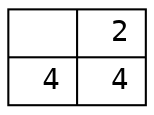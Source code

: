 digraph {
  node [fontname="Courier"];
  rankdir=LR;
  s0_1_2_2 [shape=record, label="{&nbsp;&nbsp;|&nbsp;2}|{&nbsp;4|&nbsp;4}"];
}
